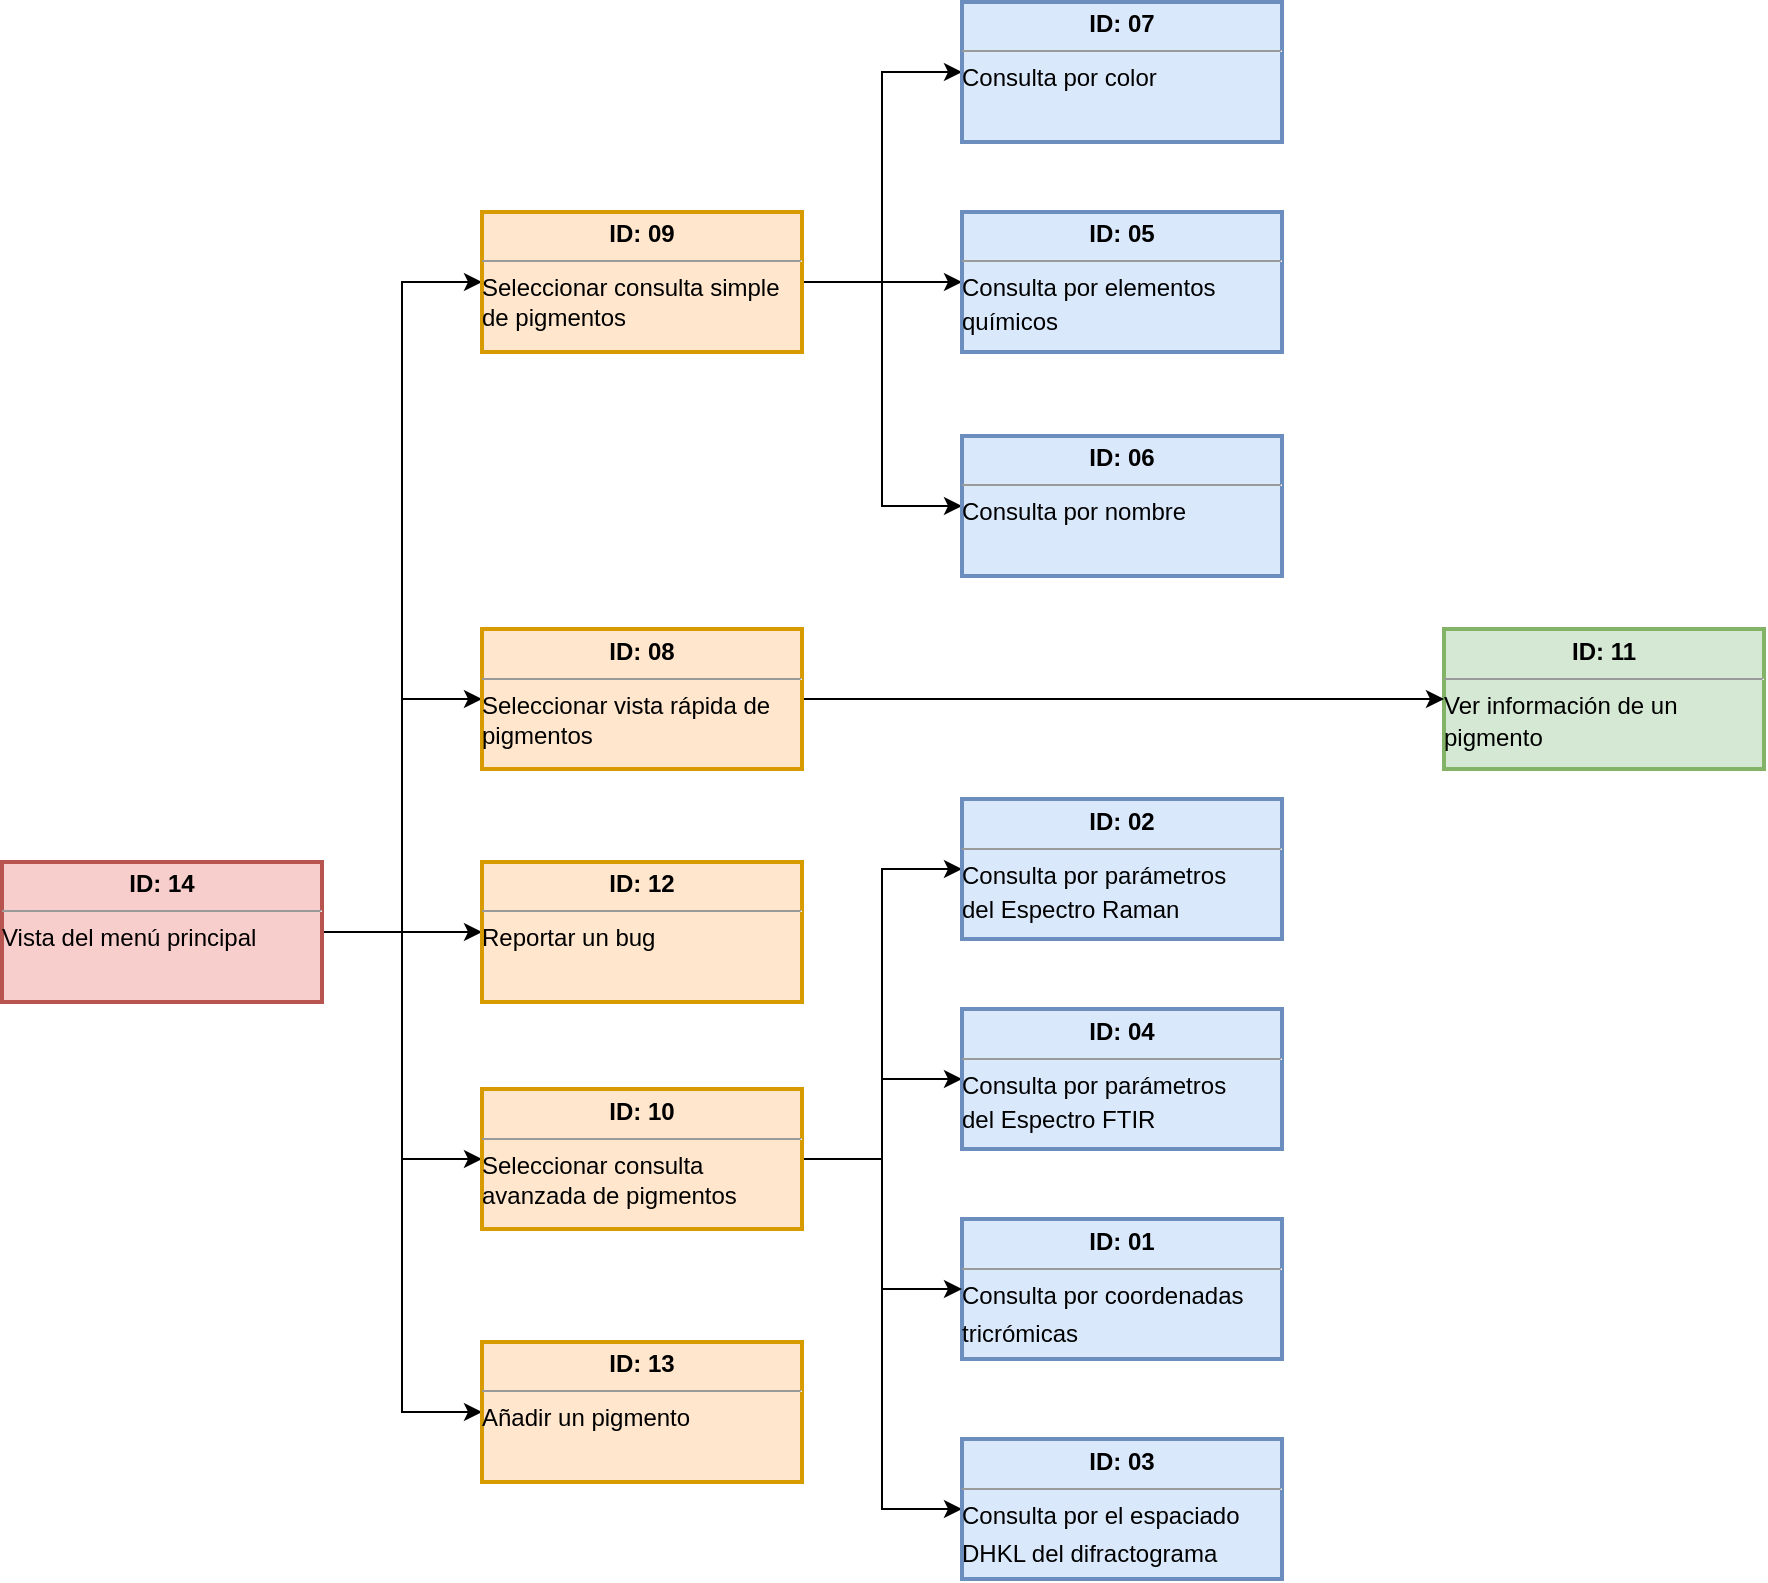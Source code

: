<mxfile version="10.6.6" type="device"><diagram name="Page-1" id="c7558073-3199-34d8-9f00-42111426c3f3"><mxGraphModel dx="1394" dy="715" grid="1" gridSize="10" guides="1" tooltips="1" connect="1" arrows="1" fold="1" page="1" pageScale="1" pageWidth="826" pageHeight="1169" background="#ffffff" math="0" shadow="0"><root><mxCell id="0"/><mxCell id="1" parent="0"/><mxCell id="jDUnTT0JIcSB-pXc45dw-103" value="&lt;p style=&quot;margin: 0px ; margin-top: 4px ; text-align: center&quot;&gt;&lt;b&gt;ID: 01&lt;/b&gt;&lt;/p&gt;&lt;hr size=&quot;1&quot;&gt;&lt;div style=&quot;height: 2px&quot;&gt;Consulta por coordenadas&lt;/div&gt;&lt;div style=&quot;height: 2px&quot;&gt;&lt;br&gt;&lt;/div&gt;&lt;div style=&quot;height: 2px&quot;&gt;&lt;br&gt;tricrómicas&lt;/div&gt;" style="verticalAlign=top;align=left;overflow=fill;fontSize=12;fontFamily=Helvetica;html=1;fillColor=#dae8fc;strokeColor=#6c8ebf;strokeWidth=2;" vertex="1" parent="1"><mxGeometry x="559" y="657.5" width="160" height="70" as="geometry"/></mxCell><mxCell id="jDUnTT0JIcSB-pXc45dw-130" style="edgeStyle=orthogonalEdgeStyle;rounded=0;orthogonalLoop=1;jettySize=auto;html=1;exitX=1;exitY=0.5;exitDx=0;exitDy=0;entryX=0;entryY=0.5;entryDx=0;entryDy=0;" edge="1" parent="1" source="jDUnTT0JIcSB-pXc45dw-117" target="jDUnTT0JIcSB-pXc45dw-119"><mxGeometry relative="1" as="geometry"/></mxCell><mxCell id="jDUnTT0JIcSB-pXc45dw-131" style="edgeStyle=orthogonalEdgeStyle;rounded=0;orthogonalLoop=1;jettySize=auto;html=1;exitX=1;exitY=0.5;exitDx=0;exitDy=0;entryX=0;entryY=0.5;entryDx=0;entryDy=0;" edge="1" parent="1" source="jDUnTT0JIcSB-pXc45dw-117" target="jDUnTT0JIcSB-pXc45dw-121"><mxGeometry relative="1" as="geometry"/></mxCell><mxCell id="jDUnTT0JIcSB-pXc45dw-132" style="edgeStyle=orthogonalEdgeStyle;rounded=0;orthogonalLoop=1;jettySize=auto;html=1;exitX=1;exitY=0.5;exitDx=0;exitDy=0;entryX=0;entryY=0.5;entryDx=0;entryDy=0;" edge="1" parent="1" source="jDUnTT0JIcSB-pXc45dw-117" target="jDUnTT0JIcSB-pXc45dw-118"><mxGeometry relative="1" as="geometry"/></mxCell><mxCell id="jDUnTT0JIcSB-pXc45dw-133" style="edgeStyle=orthogonalEdgeStyle;rounded=0;orthogonalLoop=1;jettySize=auto;html=1;exitX=1;exitY=0.5;exitDx=0;exitDy=0;entryX=0;entryY=0.5;entryDx=0;entryDy=0;" edge="1" parent="1" source="jDUnTT0JIcSB-pXc45dw-117" target="jDUnTT0JIcSB-pXc45dw-123"><mxGeometry relative="1" as="geometry"/></mxCell><mxCell id="jDUnTT0JIcSB-pXc45dw-134" style="edgeStyle=orthogonalEdgeStyle;rounded=0;orthogonalLoop=1;jettySize=auto;html=1;exitX=1;exitY=0.5;exitDx=0;exitDy=0;entryX=0;entryY=0.5;entryDx=0;entryDy=0;" edge="1" parent="1" source="jDUnTT0JIcSB-pXc45dw-117" target="jDUnTT0JIcSB-pXc45dw-122"><mxGeometry relative="1" as="geometry"/></mxCell><mxCell id="jDUnTT0JIcSB-pXc45dw-117" value="&lt;p style=&quot;margin: 0px ; margin-top: 4px ; text-align: center&quot;&gt;&lt;b&gt;ID: 14&lt;/b&gt;&lt;/p&gt;&lt;hr size=&quot;1&quot;&gt;&lt;div style=&quot;height: 2px&quot;&gt;Vista del menú principal&lt;/div&gt;" style="verticalAlign=top;align=left;overflow=fill;fontSize=12;fontFamily=Helvetica;html=1;fillColor=#f8cecc;strokeColor=#b85450;strokeWidth=2;" vertex="1" parent="1"><mxGeometry x="79" y="479.0" width="160" height="70" as="geometry"/></mxCell><mxCell id="jDUnTT0JIcSB-pXc45dw-118" value="&lt;p style=&quot;margin: 0px ; margin-top: 4px ; text-align: center&quot;&gt;&lt;b&gt;ID: 13&lt;/b&gt;&lt;/p&gt;&lt;hr size=&quot;1&quot;&gt;&lt;div style=&quot;height: 2px&quot;&gt;Añadir un pigmento&lt;/div&gt;" style="verticalAlign=top;align=left;overflow=fill;fontSize=12;fontFamily=Helvetica;html=1;fillColor=#ffe6cc;strokeColor=#d79b00;strokeWidth=2;" vertex="1" parent="1"><mxGeometry x="319" y="719" width="160" height="70" as="geometry"/></mxCell><mxCell id="jDUnTT0JIcSB-pXc45dw-119" value="&lt;p style=&quot;margin: 0px ; margin-top: 4px ; text-align: center&quot;&gt;&lt;b&gt;ID: 12&lt;/b&gt;&lt;/p&gt;&lt;hr size=&quot;1&quot;&gt;&lt;div style=&quot;height: 2px&quot;&gt;Reportar un bug&lt;/div&gt;" style="verticalAlign=top;align=left;overflow=fill;fontSize=12;fontFamily=Helvetica;html=1;fillColor=#ffe6cc;strokeColor=#d79b00;strokeWidth=2;" vertex="1" parent="1"><mxGeometry x="319" y="479" width="160" height="70" as="geometry"/></mxCell><mxCell id="jDUnTT0JIcSB-pXc45dw-120" value="&lt;p style=&quot;margin: 0px ; margin-top: 4px ; text-align: center&quot;&gt;&lt;b&gt;ID: 11&lt;/b&gt;&lt;/p&gt;&lt;hr size=&quot;1&quot;&gt;&lt;div style=&quot;height: 2px&quot;&gt;Ver información de un&amp;nbsp;&lt;/div&gt;&lt;div style=&quot;height: 2px&quot;&gt;&lt;br&gt;&lt;/div&gt;&lt;div style=&quot;height: 2px&quot;&gt;&lt;br&gt;&lt;/div&gt;&lt;div style=&quot;height: 2px&quot;&gt;&lt;br&gt;&lt;/div&gt;&lt;div style=&quot;height: 2px&quot;&gt;&lt;br&gt;&lt;/div&gt;&lt;div style=&quot;height: 2px&quot;&gt;&lt;br&gt;&lt;/div&gt;&lt;div style=&quot;height: 2px&quot;&gt;&lt;br&gt;&lt;/div&gt;&lt;div style=&quot;height: 2px&quot;&gt;&lt;br&gt;&lt;/div&gt;&lt;div style=&quot;height: 2px&quot;&gt;pigmento&lt;/div&gt;" style="verticalAlign=top;align=left;overflow=fill;fontSize=12;fontFamily=Helvetica;html=1;fillColor=#d5e8d4;strokeColor=#82b366;strokeWidth=2;" vertex="1" parent="1"><mxGeometry x="800" y="362.5" width="160" height="70" as="geometry"/></mxCell><mxCell id="jDUnTT0JIcSB-pXc45dw-139" style="edgeStyle=orthogonalEdgeStyle;rounded=0;orthogonalLoop=1;jettySize=auto;html=1;exitX=1;exitY=0.5;exitDx=0;exitDy=0;entryX=0;entryY=0.5;entryDx=0;entryDy=0;" edge="1" parent="1" source="jDUnTT0JIcSB-pXc45dw-121" target="jDUnTT0JIcSB-pXc45dw-129"><mxGeometry relative="1" as="geometry"/></mxCell><mxCell id="jDUnTT0JIcSB-pXc45dw-140" style="edgeStyle=orthogonalEdgeStyle;rounded=0;orthogonalLoop=1;jettySize=auto;html=1;exitX=1;exitY=0.5;exitDx=0;exitDy=0;entryX=0;entryY=0.5;entryDx=0;entryDy=0;" edge="1" parent="1" source="jDUnTT0JIcSB-pXc45dw-121" target="jDUnTT0JIcSB-pXc45dw-127"><mxGeometry relative="1" as="geometry"/></mxCell><mxCell id="jDUnTT0JIcSB-pXc45dw-141" style="edgeStyle=orthogonalEdgeStyle;rounded=0;orthogonalLoop=1;jettySize=auto;html=1;exitX=1;exitY=0.5;exitDx=0;exitDy=0;entryX=0;entryY=0.5;entryDx=0;entryDy=0;" edge="1" parent="1" source="jDUnTT0JIcSB-pXc45dw-121" target="jDUnTT0JIcSB-pXc45dw-103"><mxGeometry relative="1" as="geometry"/></mxCell><mxCell id="jDUnTT0JIcSB-pXc45dw-142" style="edgeStyle=orthogonalEdgeStyle;rounded=0;orthogonalLoop=1;jettySize=auto;html=1;exitX=1;exitY=0.5;exitDx=0;exitDy=0;entryX=0;entryY=0.5;entryDx=0;entryDy=0;" edge="1" parent="1" source="jDUnTT0JIcSB-pXc45dw-121" target="jDUnTT0JIcSB-pXc45dw-128"><mxGeometry relative="1" as="geometry"/></mxCell><mxCell id="jDUnTT0JIcSB-pXc45dw-121" value="&lt;p style=&quot;margin: 0px ; margin-top: 4px ; text-align: center&quot;&gt;&lt;b&gt;ID: 10&lt;/b&gt;&lt;/p&gt;&lt;hr size=&quot;1&quot;&gt;&lt;div style=&quot;height: 2px&quot;&gt;Seleccionar consulta&amp;nbsp;&lt;br&gt;avanzada de pigmentos&lt;/div&gt;" style="verticalAlign=top;align=left;overflow=fill;fontSize=12;fontFamily=Helvetica;html=1;fillColor=#ffe6cc;strokeColor=#d79b00;strokeWidth=2;" vertex="1" parent="1"><mxGeometry x="319" y="592.5" width="160" height="70" as="geometry"/></mxCell><mxCell id="jDUnTT0JIcSB-pXc45dw-135" style="edgeStyle=orthogonalEdgeStyle;rounded=0;orthogonalLoop=1;jettySize=auto;html=1;exitX=1;exitY=0.5;exitDx=0;exitDy=0;entryX=0;entryY=0.5;entryDx=0;entryDy=0;" edge="1" parent="1" source="jDUnTT0JIcSB-pXc45dw-122" target="jDUnTT0JIcSB-pXc45dw-126"><mxGeometry relative="1" as="geometry"/></mxCell><mxCell id="jDUnTT0JIcSB-pXc45dw-136" style="edgeStyle=orthogonalEdgeStyle;rounded=0;orthogonalLoop=1;jettySize=auto;html=1;exitX=1;exitY=0.5;exitDx=0;exitDy=0;entryX=0;entryY=0.5;entryDx=0;entryDy=0;" edge="1" parent="1" source="jDUnTT0JIcSB-pXc45dw-122" target="jDUnTT0JIcSB-pXc45dw-125"><mxGeometry relative="1" as="geometry"/></mxCell><mxCell id="jDUnTT0JIcSB-pXc45dw-137" style="edgeStyle=orthogonalEdgeStyle;rounded=0;orthogonalLoop=1;jettySize=auto;html=1;exitX=1;exitY=0.5;exitDx=0;exitDy=0;entryX=0;entryY=0.5;entryDx=0;entryDy=0;" edge="1" parent="1" source="jDUnTT0JIcSB-pXc45dw-122" target="jDUnTT0JIcSB-pXc45dw-124"><mxGeometry relative="1" as="geometry"/></mxCell><mxCell id="jDUnTT0JIcSB-pXc45dw-122" value="&lt;p style=&quot;margin: 0px ; margin-top: 4px ; text-align: center&quot;&gt;&lt;b&gt;ID: 09&lt;/b&gt;&lt;/p&gt;&lt;hr size=&quot;1&quot;&gt;&lt;div style=&quot;height: 2px&quot;&gt;Seleccionar consulta simple&lt;br&gt;de pigmentos&lt;/div&gt;" style="verticalAlign=top;align=left;overflow=fill;fontSize=12;fontFamily=Helvetica;html=1;fillColor=#ffe6cc;strokeColor=#d79b00;strokeWidth=2;" vertex="1" parent="1"><mxGeometry x="319" y="154" width="160" height="70" as="geometry"/></mxCell><mxCell id="jDUnTT0JIcSB-pXc45dw-138" style="edgeStyle=orthogonalEdgeStyle;rounded=0;orthogonalLoop=1;jettySize=auto;html=1;exitX=1;exitY=0.5;exitDx=0;exitDy=0;entryX=0;entryY=0.5;entryDx=0;entryDy=0;" edge="1" parent="1" source="jDUnTT0JIcSB-pXc45dw-123" target="jDUnTT0JIcSB-pXc45dw-120"><mxGeometry relative="1" as="geometry"/></mxCell><mxCell id="jDUnTT0JIcSB-pXc45dw-123" value="&lt;p style=&quot;margin: 0px ; margin-top: 4px ; text-align: center&quot;&gt;&lt;b&gt;ID: 08&lt;/b&gt;&lt;/p&gt;&lt;hr size=&quot;1&quot;&gt;&lt;div style=&quot;height: 2px&quot;&gt;Seleccionar vista rápida de&amp;nbsp;&lt;br&gt;pigmentos&lt;/div&gt;" style="verticalAlign=top;align=left;overflow=fill;fontSize=12;fontFamily=Helvetica;html=1;fillColor=#ffe6cc;strokeColor=#d79b00;strokeWidth=2;" vertex="1" parent="1"><mxGeometry x="319" y="362.5" width="160" height="70" as="geometry"/></mxCell><mxCell id="jDUnTT0JIcSB-pXc45dw-124" value="&lt;p style=&quot;margin: 0px ; margin-top: 4px ; text-align: center&quot;&gt;&lt;b&gt;ID: 07&lt;/b&gt;&lt;/p&gt;&lt;hr size=&quot;1&quot;&gt;&lt;div style=&quot;height: 2px&quot;&gt;Consulta por color&lt;/div&gt;" style="verticalAlign=top;align=left;overflow=fill;fontSize=12;fontFamily=Helvetica;html=1;fillColor=#dae8fc;strokeColor=#6c8ebf;strokeWidth=2;" vertex="1" parent="1"><mxGeometry x="559" y="49" width="160" height="70" as="geometry"/></mxCell><mxCell id="jDUnTT0JIcSB-pXc45dw-125" value="&lt;p style=&quot;margin: 0px ; margin-top: 4px ; text-align: center&quot;&gt;&lt;b&gt;ID: 06&lt;/b&gt;&lt;/p&gt;&lt;hr size=&quot;1&quot;&gt;&lt;div style=&quot;height: 2px&quot;&gt;Consulta por nombre&lt;/div&gt;" style="verticalAlign=top;align=left;overflow=fill;fontSize=12;fontFamily=Helvetica;html=1;fillColor=#dae8fc;strokeColor=#6c8ebf;strokeWidth=2;" vertex="1" parent="1"><mxGeometry x="559" y="266" width="160" height="70" as="geometry"/></mxCell><mxCell id="jDUnTT0JIcSB-pXc45dw-126" value="&lt;p style=&quot;margin: 0px ; margin-top: 4px ; text-align: center&quot;&gt;&lt;b&gt;ID: 05&lt;/b&gt;&lt;/p&gt;&lt;hr size=&quot;1&quot;&gt;&lt;div style=&quot;height: 2px&quot;&gt;Consulta por elementos&lt;/div&gt;&lt;div style=&quot;height: 2px&quot;&gt;&lt;br&gt;químicos&lt;/div&gt;" style="verticalAlign=top;align=left;overflow=fill;fontSize=12;fontFamily=Helvetica;html=1;fillColor=#dae8fc;strokeColor=#6c8ebf;strokeWidth=2;" vertex="1" parent="1"><mxGeometry x="559" y="154" width="160" height="70" as="geometry"/></mxCell><mxCell id="jDUnTT0JIcSB-pXc45dw-127" value="&lt;p style=&quot;margin: 0px ; margin-top: 4px ; text-align: center&quot;&gt;&lt;b&gt;ID: 04&lt;/b&gt;&lt;/p&gt;&lt;hr size=&quot;1&quot;&gt;&lt;div style=&quot;height: 2px&quot;&gt;Consulta por parámetros&lt;/div&gt;&lt;div style=&quot;height: 2px&quot;&gt;&lt;br&gt;del Espectro FTIR&lt;/div&gt;" style="verticalAlign=top;align=left;overflow=fill;fontSize=12;fontFamily=Helvetica;html=1;fillColor=#dae8fc;strokeColor=#6c8ebf;strokeWidth=2;" vertex="1" parent="1"><mxGeometry x="559" y="552.5" width="160" height="70" as="geometry"/></mxCell><mxCell id="jDUnTT0JIcSB-pXc45dw-128" value="&lt;p style=&quot;margin: 0px ; margin-top: 4px ; text-align: center&quot;&gt;&lt;b&gt;ID: 03&lt;/b&gt;&lt;/p&gt;&lt;hr size=&quot;1&quot;&gt;&lt;div style=&quot;height: 2px&quot;&gt;Consulta por el espaciado&lt;/div&gt;&lt;div style=&quot;height: 2px&quot;&gt;&lt;br&gt;&lt;/div&gt;&lt;div style=&quot;height: 2px&quot;&gt;&lt;br&gt;DHKL del difractograma&lt;/div&gt;" style="verticalAlign=top;align=left;overflow=fill;fontSize=12;fontFamily=Helvetica;html=1;fillColor=#dae8fc;strokeColor=#6c8ebf;strokeWidth=2;" vertex="1" parent="1"><mxGeometry x="559" y="767.5" width="160" height="70" as="geometry"/></mxCell><mxCell id="jDUnTT0JIcSB-pXc45dw-129" value="&lt;p style=&quot;margin: 0px ; margin-top: 4px ; text-align: center&quot;&gt;&lt;b&gt;ID: 02&lt;/b&gt;&lt;/p&gt;&lt;hr size=&quot;1&quot;&gt;&lt;div style=&quot;height: 2px&quot;&gt;Consulta por parámetros&lt;/div&gt;&lt;div style=&quot;height: 2px&quot;&gt;&lt;br&gt;del Espectro Raman&lt;/div&gt;" style="verticalAlign=top;align=left;overflow=fill;fontSize=12;fontFamily=Helvetica;html=1;fillColor=#dae8fc;strokeColor=#6c8ebf;strokeWidth=2;" vertex="1" parent="1"><mxGeometry x="559" y="447.5" width="160" height="70" as="geometry"/></mxCell></root></mxGraphModel></diagram></mxfile>